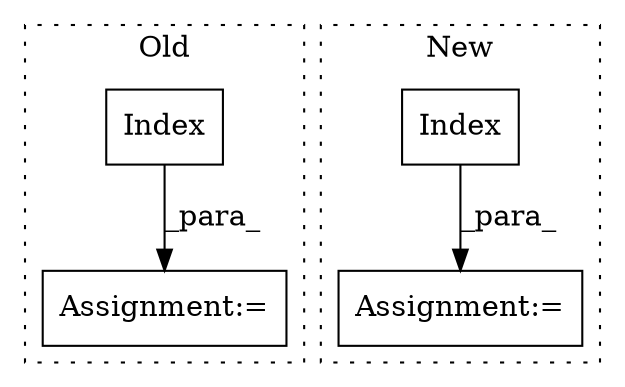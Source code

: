 digraph G {
subgraph cluster0 {
1 [label="Index" a="32" s="2355,2397" l="6,1" shape="box"];
4 [label="Assignment:=" a="7" s="2417" l="1" shape="box"];
label = "Old";
style="dotted";
}
subgraph cluster1 {
2 [label="Index" a="32" s="2857,3003" l="15,-3" shape="box"];
3 [label="Assignment:=" a="7" s="2828" l="1" shape="box"];
label = "New";
style="dotted";
}
1 -> 4 [label="_para_"];
2 -> 3 [label="_para_"];
}